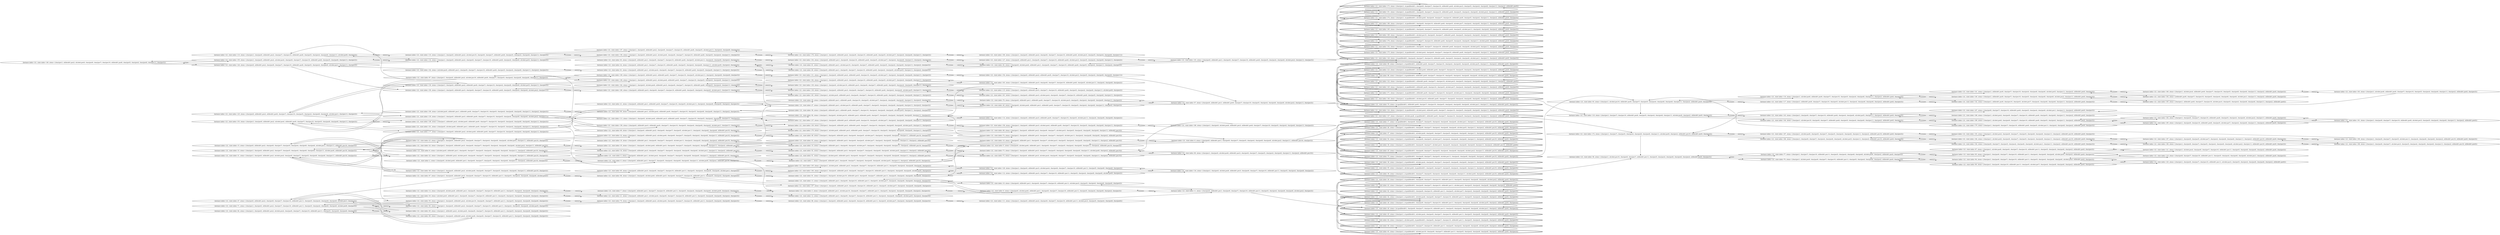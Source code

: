digraph {
rankdir="LR"
s149[label="(instance index=121, state index=149, atoms={clear(pos1), at(block01,pos2), at(robot,pos0), clear(pos9), clear(pos7), clear(pos10), at(block01,pos8), clear(pos5), clear(pos4), clear(pos6), clear(pos11), clear(pos3)})"]
s22[label="(instance index=121, state index=22, atoms={clear(pos1), at(block01,pos2), at(robot,pos0), clear(pos9), clear(pos7), clear(pos5), clear(pos4), clear(pos8), clear(pos6), clear(pos11), at(block01,pos10), clear(pos3)})"]
s65[label="(instance index=121, state index=65, atoms={clear(pos1), at(block01,pos2), at(robot,pos0), clear(pos9), clear(pos7), clear(pos10), at(block01,pos11), clear(pos5), clear(pos4), clear(pos8), clear(pos6), clear(pos3)})"]
s89[label="(instance index=121, state index=89, atoms={clear(pos1), clear(pos0), at(block01,pos2), at(robot,pos8), clear(pos9), clear(pos7), clear(pos10), at(block01,pos11), clear(pos5), clear(pos4), clear(pos6), clear(pos3)})"]
s177[label="(instance index=121, state index=177, atoms={clear(pos1), clear(pos0), at(block01,pos2), at(robot,pos8), at(block01,pos9), clear(pos7), clear(pos10), clear(pos5), clear(pos4), clear(pos6), clear(pos11), clear(pos3)})"]
s148[label="(instance index=121, state index=148, atoms={clear(pos1), at(block01,pos2), at(robot,pos0), at(block01,pos9), clear(pos7), clear(pos10), clear(pos5), clear(pos4), clear(pos8), clear(pos6), clear(pos11), clear(pos3)})"]
s48[label="(instance index=121, state index=48, atoms={clear(pos1), clear(pos0), at(block01,pos2), at(robot,pos8), clear(pos9), clear(pos7), clear(pos5), clear(pos4), clear(pos6), clear(pos11), at(block01,pos10), clear(pos3)})"]
s126[label="(instance index=121, state index=126, atoms={clear(pos0), at(block01,pos2), clear(pos9), clear(pos7), clear(pos10), at(block01,pos8), clear(pos5), clear(pos4), clear(pos6), at(robot,pos1), clear(pos11), clear(pos3)})"]
s110[label="(instance index=121, state index=110, atoms={clear(pos1), clear(pos0), at(block01,pos2), clear(pos7), clear(pos10), at(block01,pos8), clear(pos5), clear(pos4), clear(pos6), clear(pos11), at(robot,pos9), clear(pos3)})"]
s31[label="(instance index=121, state index=31, atoms={clear(pos1), clear(pos0), at(block01,pos2), at(robot,pos4), clear(pos9), clear(pos7), clear(pos5), clear(pos8), clear(pos6), clear(pos11), at(block01,pos10), clear(pos3)})"]
s15[label="(instance index=121, state index=15, atoms={clear(pos0), at(block01,pos2), clear(pos9), clear(pos7), clear(pos5), clear(pos4), clear(pos8), clear(pos6), at(robot,pos1), clear(pos11), at(block01,pos10), clear(pos3)})"]
s84[label="(instance index=121, state index=84, atoms={clear(pos1), clear(pos0), at(block01,pos2), at(robot,pos4), clear(pos9), clear(pos7), clear(pos10), at(block01,pos11), clear(pos5), clear(pos8), clear(pos6), clear(pos3)})"]
s71[label="(instance index=121, state index=71, atoms={clear(pos1), clear(pos0), at(block01,pos2), clear(pos7), clear(pos10), at(block01,pos11), clear(pos5), clear(pos4), clear(pos8), clear(pos6), at(robot,pos9), clear(pos3)})"]
s33[label="(instance index=121, state index=33, atoms={clear(pos1), clear(pos0), at(block01,pos2), clear(pos7), clear(pos5), clear(pos4), clear(pos8), clear(pos6), clear(pos11), at(robot,pos9), at(block01,pos10), clear(pos3)})"]
s125[label="(instance index=121, state index=125, atoms={clear(pos0), at(block01,pos2), at(block01,pos9), clear(pos7), clear(pos10), clear(pos5), clear(pos4), clear(pos8), clear(pos6), at(robot,pos1), clear(pos11), clear(pos3)})"]
s47[label="(instance index=121, state index=47, atoms={clear(pos0), at(block01,pos2), clear(pos9), clear(pos7), clear(pos10), at(block01,pos11), clear(pos5), clear(pos4), clear(pos8), clear(pos6), at(robot,pos1), clear(pos3)})"]
s153[label="(instance index=121, state index=153, atoms={clear(pos1), clear(pos0), at(block01,pos2), at(robot,pos4), at(block01,pos9), clear(pos7), clear(pos10), clear(pos5), clear(pos8), clear(pos6), clear(pos11), clear(pos3)})"]
s155[label="(instance index=121, state index=155, atoms={clear(pos1), clear(pos0), at(block01,pos2), at(robot,pos4), clear(pos9), clear(pos7), clear(pos10), at(block01,pos8), clear(pos5), clear(pos6), clear(pos11), clear(pos3)})"]
s102[label="(instance index=121, state index=102, atoms={at(robot,pos0), at(block01,pos1), clear(pos9), clear(pos7), clear(pos10), at(block01,pos8), clear(pos5), clear(pos4), clear(pos6), clear(pos11), clear(pos2), clear(pos3)})"]
s23[label="(instance index=121, state index=23, atoms={clear(pos1), clear(pos0), at(block01,pos2), clear(pos9), clear(pos7), clear(pos4), clear(pos8), clear(pos6), at(robot,pos5), clear(pos11), at(block01,pos10), clear(pos3)})"]
s8[label="(instance index=121, state index=8, atoms={at(robot,pos0), at(block01,pos1), clear(pos9), clear(pos7), clear(pos5), clear(pos4), clear(pos8), clear(pos6), clear(pos11), clear(pos2), at(block01,pos10), clear(pos3)})"]
s66[label="(instance index=121, state index=66, atoms={clear(pos1), clear(pos0), at(block01,pos2), clear(pos9), clear(pos7), clear(pos10), at(block01,pos11), clear(pos4), clear(pos8), clear(pos6), at(robot,pos5), clear(pos3)})"]
s50[label="(instance index=121, state index=50, atoms={clear(pos1), clear(pos0), at(block01,pos2), at(robot,pos10), clear(pos9), clear(pos7), at(block01,pos11), clear(pos5), clear(pos4), clear(pos8), clear(pos6), clear(pos3)})"]
s14[label="(instance index=121, state index=14, atoms={clear(pos0), at(robot,pos8), at(block01,pos1), clear(pos9), clear(pos7), clear(pos10), at(block01,pos11), clear(pos5), clear(pos4), clear(pos6), clear(pos2), clear(pos3)})"]
s2[label="(instance index=121, state index=2, atoms={clear(pos0), at(robot,pos8), at(block01,pos1), clear(pos9), clear(pos7), clear(pos5), clear(pos4), clear(pos6), clear(pos11), clear(pos2), at(block01,pos10), clear(pos3)})"]
s87[label="(instance index=121, state index=87, atoms={clear(pos1), clear(pos0), at(block01,pos2), at(robot,pos10), at(block01,pos9), clear(pos7), clear(pos5), clear(pos4), clear(pos8), clear(pos6), clear(pos11), clear(pos3)})"]
s101[label="(instance index=121, state index=101, atoms={clear(pos0), at(robot,pos8), at(block01,pos1), at(block01,pos9), clear(pos7), clear(pos10), clear(pos5), clear(pos4), clear(pos6), clear(pos11), clear(pos2), clear(pos3)})"]
s100[label="(instance index=121, state index=100, atoms={at(robot,pos0), at(block01,pos1), at(block01,pos9), clear(pos7), clear(pos10), clear(pos5), clear(pos4), clear(pos8), clear(pos6), clear(pos11), clear(pos2), clear(pos3)})"]
s30[label="(instance index=121, state index=30, atoms={at(robot,pos0), at(block01,pos1), clear(pos9), clear(pos7), clear(pos10), at(block01,pos11), clear(pos5), clear(pos4), clear(pos8), clear(pos6), clear(pos2), clear(pos3)})"]
s130[label="(instance index=121, state index=130, atoms={clear(pos1), clear(pos0), at(block01,pos2), at(block01,pos9), clear(pos7), clear(pos10), clear(pos4), clear(pos8), clear(pos6), at(robot,pos5), clear(pos11), clear(pos3)})"]
s133[label="(instance index=121, state index=133, atoms={clear(pos1), clear(pos0), at(block01,pos2), at(robot,pos10), clear(pos9), clear(pos7), at(block01,pos8), clear(pos5), clear(pos4), clear(pos6), clear(pos11), clear(pos3)})"]
s132[label="(instance index=121, state index=132, atoms={clear(pos1), clear(pos0), at(block01,pos2), clear(pos9), clear(pos7), clear(pos10), at(block01,pos8), clear(pos4), clear(pos6), at(robot,pos5), clear(pos11), clear(pos3)})"]
s150[label="(instance index=121, state index=150, atoms={clear(pos1), clear(pos0), at(block01,pos3), clear(pos9), clear(pos7), clear(pos10), at(block01,pos8), clear(pos5), clear(pos4), clear(pos6), at(robot,pos2), clear(pos11)})"]
s24[label="(instance index=121, state index=24, atoms={clear(pos1), clear(pos0), at(block01,pos3), clear(pos9), clear(pos7), clear(pos5), clear(pos4), clear(pos8), clear(pos6), at(robot,pos2), clear(pos11), at(block01,pos10)})"]
s135[label="(instance index=121, state index=135, atoms={clear(pos1), clear(pos0), at(block01,pos3), at(block01,pos9), clear(pos7), clear(pos10), clear(pos5), clear(pos4), clear(pos8), clear(pos6), at(robot,pos2), clear(pos11)})"]
s67[label="(instance index=121, state index=67, atoms={clear(pos1), clear(pos0), at(block01,pos3), clear(pos9), clear(pos7), clear(pos10), at(block01,pos11), clear(pos5), clear(pos4), clear(pos8), clear(pos6), at(robot,pos2)})"]
s157[label="(instance index=121, state index=157, atoms={clear(pos1), clear(pos0), at(block01,pos2), clear(pos9), clear(pos7), clear(pos10), at(block01,pos8), clear(pos5), at(robot,pos11), clear(pos4), clear(pos6), clear(pos3)})"]
s83[label="(instance index=121, state index=83, atoms={clear(pos0), at(block01,pos1), clear(pos9), clear(pos7), clear(pos10), at(block01,pos8), clear(pos5), at(robot,pos11), clear(pos4), clear(pos6), clear(pos2), clear(pos3)})"]
s81[label="(instance index=121, state index=81, atoms={clear(pos0), at(block01,pos1), at(robot,pos4), clear(pos9), clear(pos7), clear(pos10), at(block01,pos8), clear(pos5), clear(pos6), clear(pos11), clear(pos2), clear(pos3)})"]
s42[label="(instance index=121, state index=42, atoms={clear(pos0), at(block01,pos1), clear(pos7), clear(pos10), at(block01,pos8), clear(pos5), clear(pos4), clear(pos6), clear(pos11), at(robot,pos9), clear(pos2), clear(pos3)})"]
s69[label="(instance index=121, state index=69, atoms={clear(pos1), clear(pos0), at(block01,pos2), clear(pos9), clear(pos7), clear(pos5), at(robot,pos11), clear(pos4), clear(pos8), clear(pos6), at(block01,pos10), clear(pos3)})"]
s32[label="(instance index=121, state index=32, atoms={clear(pos1), clear(pos0), at(block01,pos2), at(robot,pos6), clear(pos9), clear(pos7), clear(pos5), clear(pos4), clear(pos8), clear(pos11), at(block01,pos10), clear(pos3)})"]
s70[label="(instance index=121, state index=70, atoms={clear(pos1), clear(pos0), at(block01,pos2), at(robot,pos6), clear(pos9), clear(pos7), clear(pos10), at(block01,pos11), clear(pos5), clear(pos4), clear(pos8), clear(pos3)})"]
s21[label="(instance index=121, state index=21, atoms={clear(pos0), at(block01,pos1), at(robot,pos4), clear(pos9), clear(pos7), clear(pos10), at(block01,pos11), clear(pos5), clear(pos8), clear(pos6), clear(pos2), clear(pos3)})"]
s7[label="(instance index=121, state index=7, atoms={clear(pos0), at(block01,pos1), clear(pos7), clear(pos10), at(block01,pos11), clear(pos5), clear(pos4), clear(pos8), clear(pos6), at(robot,pos9), clear(pos2), clear(pos3)})"]
s109[label="(instance index=121, state index=109, atoms={clear(pos1), clear(pos0), at(block01,pos2), at(block01,pos9), clear(pos7), clear(pos10), clear(pos5), at(robot,pos11), clear(pos4), clear(pos8), clear(pos6), clear(pos3)})"]
s108[label="(instance index=121, state index=108, atoms={clear(pos1), clear(pos0), at(block01,pos2), at(robot,pos6), at(block01,pos9), clear(pos7), clear(pos10), clear(pos5), clear(pos4), clear(pos8), clear(pos11), clear(pos3)})"]
s80[label="(instance index=121, state index=80, atoms={clear(pos0), at(block01,pos1), at(robot,pos4), at(block01,pos9), clear(pos7), clear(pos10), clear(pos5), clear(pos8), clear(pos6), clear(pos11), clear(pos2), clear(pos3)})"]
s41[label="(instance index=121, state index=41, atoms={clear(pos0), at(block01,pos1), at(block01,pos9), clear(pos7), clear(pos10), clear(pos5), at(robot,pos11), clear(pos4), clear(pos8), clear(pos6), clear(pos2), clear(pos3)})"]
s4[label="(instance index=121, state index=4, atoms={clear(pos0), at(block01,pos1), at(robot,pos4), clear(pos9), clear(pos7), clear(pos5), clear(pos8), clear(pos6), clear(pos11), clear(pos2), at(block01,pos10), clear(pos3)})"]
s156[label="(instance index=121, state index=156, atoms={clear(pos1), clear(pos0), at(block01,pos2), at(robot,pos6), clear(pos9), clear(pos7), clear(pos10), at(block01,pos8), clear(pos5), clear(pos4), clear(pos11), clear(pos3)})"]
s18[label="(instance index=121, state index=18, atoms={clear(pos0), at(block01,pos1), clear(pos9), clear(pos7), clear(pos5), at(robot,pos11), clear(pos4), clear(pos8), clear(pos6), clear(pos2), at(block01,pos10), clear(pos3)})"]
s0[label="(instance index=121, state index=0, atoms={clear(pos0), at(block01,pos1), clear(pos7), clear(pos5), clear(pos4), clear(pos8), clear(pos6), clear(pos11), at(robot,pos9), clear(pos2), at(block01,pos10), clear(pos3)})"]
s162[label="(instance index=121, state index=162, atoms={clear(pos1), clear(pos0), at(robot,pos6), at(block01,pos3), clear(pos9), clear(pos7), clear(pos10), at(block01,pos8), clear(pos5), clear(pos4), clear(pos11), clear(pos2)})"]
s160[label="(instance index=121, state index=160, atoms={clear(pos0), at(block01,pos3), clear(pos9), clear(pos7), clear(pos10), at(block01,pos8), clear(pos5), clear(pos4), clear(pos6), at(robot,pos1), clear(pos11), clear(pos2)})"]
s35[label="(instance index=121, state index=35, atoms={clear(pos1), clear(pos0), at(robot,pos6), at(block01,pos3), clear(pos9), clear(pos7), clear(pos5), clear(pos4), clear(pos8), clear(pos11), clear(pos2), at(block01,pos10)})"]
s34[label="(instance index=121, state index=34, atoms={clear(pos0), at(block01,pos3), clear(pos9), clear(pos7), clear(pos5), clear(pos4), clear(pos8), clear(pos6), at(robot,pos1), clear(pos11), clear(pos2), at(block01,pos10)})"]
s158[label="(instance index=121, state index=158, atoms={clear(pos0), at(block01,pos3), at(block01,pos9), clear(pos7), clear(pos10), clear(pos5), clear(pos4), clear(pos8), clear(pos6), at(robot,pos1), clear(pos11), clear(pos2)})"]
s113[label="(instance index=121, state index=113, atoms={clear(pos1), clear(pos0), at(robot,pos6), at(block01,pos3), at(block01,pos9), clear(pos7), clear(pos10), clear(pos5), clear(pos4), clear(pos8), clear(pos11), clear(pos2)})"]
s86[label="(instance index=121, state index=86, atoms={clear(pos1), clear(pos0), at(robot,pos6), at(block01,pos3), clear(pos9), clear(pos7), clear(pos10), at(block01,pos11), clear(pos5), clear(pos4), clear(pos8), clear(pos2)})"]
s85[label="(instance index=121, state index=85, atoms={clear(pos0), at(block01,pos3), clear(pos9), clear(pos7), clear(pos10), at(block01,pos11), clear(pos5), clear(pos4), clear(pos8), clear(pos6), at(robot,pos1), clear(pos2)})"]
s178[label="(instance index=121, state index=178, atoms={clear(pos1), clear(pos0), at(block01,pos2), clear(pos9), clear(pos10), at(block01,pos8), clear(pos5), at(robot,pos7), clear(pos4), clear(pos6), clear(pos11), clear(pos3)})"]
s104[label="(instance index=121, state index=104, atoms={clear(pos0), at(block01,pos1), clear(pos9), clear(pos10), at(block01,pos8), clear(pos5), at(robot,pos7), clear(pos4), clear(pos6), clear(pos11), clear(pos2), clear(pos3)})"]
s60[label="(instance index=121, state index=60, atoms={clear(pos0), at(block01,pos1), clear(pos9), clear(pos7), clear(pos10), at(block01,pos8), clear(pos4), clear(pos6), at(robot,pos5), clear(pos11), clear(pos2), clear(pos3)})"]
s10[label="(instance index=121, state index=10, atoms={clear(pos0), at(block01,pos1), clear(pos9), clear(pos5), at(robot,pos7), clear(pos4), clear(pos8), clear(pos6), clear(pos11), clear(pos2), at(block01,pos10), clear(pos3)})"]
s88[label="(instance index=121, state index=88, atoms={clear(pos1), clear(pos0), at(block01,pos2), clear(pos9), clear(pos10), at(block01,pos11), clear(pos5), at(robot,pos7), clear(pos4), clear(pos8), clear(pos6), clear(pos3)})"]
s13[label="(instance index=121, state index=13, atoms={clear(pos0), at(block01,pos1), clear(pos9), clear(pos10), at(block01,pos11), clear(pos5), at(robot,pos7), clear(pos4), clear(pos8), clear(pos6), clear(pos2), clear(pos3)})"]
s12[label="(instance index=121, state index=12, atoms={clear(pos0), at(block01,pos1), clear(pos9), clear(pos7), clear(pos10), at(block01,pos11), clear(pos4), clear(pos8), clear(pos6), at(robot,pos5), clear(pos2), clear(pos3)})"]
s3[label="(instance index=121, state index=3, atoms={clear(pos0), at(block01,pos1), at(robot,pos10), clear(pos9), clear(pos7), at(block01,pos11), clear(pos5), clear(pos4), clear(pos8), clear(pos6), clear(pos2), clear(pos3)})"]
s131[label="(instance index=121, state index=131, atoms={clear(pos1), clear(pos0), at(block01,pos2), at(block01,pos9), clear(pos10), clear(pos5), at(robot,pos7), clear(pos4), clear(pos8), clear(pos6), clear(pos11), clear(pos3)})"]
s49[label="(instance index=121, state index=49, atoms={clear(pos1), clear(pos0), at(block01,pos2), clear(pos9), clear(pos5), at(robot,pos7), clear(pos4), clear(pos8), clear(pos6), clear(pos11), at(block01,pos10), clear(pos3)})"]
s58[label="(instance index=121, state index=58, atoms={clear(pos0), at(block01,pos1), at(block01,pos9), clear(pos7), clear(pos10), clear(pos4), clear(pos8), clear(pos6), at(robot,pos5), clear(pos11), clear(pos2), clear(pos3)})"]
s61[label="(instance index=121, state index=61, atoms={clear(pos0), at(block01,pos1), at(robot,pos10), clear(pos9), clear(pos7), at(block01,pos8), clear(pos5), clear(pos4), clear(pos6), clear(pos11), clear(pos2), clear(pos3)})"]
s27[label="(instance index=121, state index=27, atoms={clear(pos0), at(block01,pos1), at(robot,pos10), at(block01,pos9), clear(pos7), clear(pos5), clear(pos4), clear(pos8), clear(pos6), clear(pos11), clear(pos2), clear(pos3)})"]
s1[label="(instance index=121, state index=1, atoms={clear(pos0), at(block01,pos1), clear(pos9), clear(pos7), clear(pos4), clear(pos8), clear(pos6), at(robot,pos5), clear(pos11), clear(pos2), at(block01,pos10), clear(pos3)})"]
s59[label="(instance index=121, state index=59, atoms={clear(pos0), at(block01,pos1), at(block01,pos9), clear(pos10), clear(pos5), at(robot,pos7), clear(pos4), clear(pos8), clear(pos6), clear(pos11), clear(pos2), clear(pos3)})"]
s182[label="(instance index=121, state index=182, atoms={clear(pos1), clear(pos0), at(block01,pos3), clear(pos9), clear(pos10), at(block01,pos8), clear(pos5), at(robot,pos7), clear(pos4), clear(pos6), clear(pos11), clear(pos2)})"]
s139[label="(instance index=121, state index=139, atoms={clear(pos1), clear(pos0), at(robot,pos10), at(block01,pos3), clear(pos9), clear(pos7), at(block01,pos8), clear(pos5), clear(pos4), clear(pos6), clear(pos11), clear(pos2)})"]
s138[label="(instance index=121, state index=138, atoms={clear(pos1), clear(pos0), at(block01,pos3), clear(pos9), clear(pos7), clear(pos10), at(block01,pos8), clear(pos4), clear(pos6), at(robot,pos5), clear(pos11), clear(pos2)})"]
s181[label="(instance index=121, state index=181, atoms={clear(pos1), at(robot,pos0), at(block01,pos3), clear(pos9), clear(pos7), clear(pos10), at(block01,pos8), clear(pos5), clear(pos4), clear(pos6), clear(pos11), clear(pos2)})"]
s53[label="(instance index=121, state index=53, atoms={clear(pos1), clear(pos0), at(block01,pos3), clear(pos9), clear(pos5), at(robot,pos7), clear(pos4), clear(pos8), clear(pos6), clear(pos11), clear(pos2), at(block01,pos10)})"]
s52[label="(instance index=121, state index=52, atoms={clear(pos1), clear(pos0), at(block01,pos3), clear(pos9), clear(pos7), clear(pos4), clear(pos8), clear(pos6), at(robot,pos5), clear(pos11), clear(pos2), at(block01,pos10)})"]
s51[label="(instance index=121, state index=51, atoms={clear(pos1), at(robot,pos0), at(block01,pos3), clear(pos9), clear(pos7), clear(pos5), clear(pos4), clear(pos8), clear(pos6), clear(pos11), clear(pos2), at(block01,pos10)})"]
s179[label="(instance index=121, state index=179, atoms={clear(pos1), at(robot,pos0), at(block01,pos3), at(block01,pos9), clear(pos7), clear(pos10), clear(pos5), clear(pos4), clear(pos8), clear(pos6), clear(pos11), clear(pos2)})"]
s136[label="(instance index=121, state index=136, atoms={clear(pos1), clear(pos0), at(block01,pos3), at(block01,pos9), clear(pos7), clear(pos10), clear(pos4), clear(pos8), clear(pos6), at(robot,pos5), clear(pos11), clear(pos2)})"]
s92[label="(instance index=121, state index=92, atoms={clear(pos1), clear(pos0), at(robot,pos10), at(block01,pos3), at(block01,pos9), clear(pos7), clear(pos5), clear(pos4), clear(pos8), clear(pos6), clear(pos11), clear(pos2)})"]
s137[label="(instance index=121, state index=137, atoms={clear(pos1), clear(pos0), at(block01,pos3), at(block01,pos9), clear(pos10), clear(pos5), at(robot,pos7), clear(pos4), clear(pos8), clear(pos6), clear(pos11), clear(pos2)})"]
s106[label="(instance index=121, state index=106, atoms={clear(pos1), clear(pos0), at(block01,pos3), clear(pos9), clear(pos7), clear(pos10), at(block01,pos11), clear(pos4), clear(pos8), clear(pos6), at(robot,pos5), clear(pos2)})"]
s91[label="(instance index=121, state index=91, atoms={clear(pos1), clear(pos0), at(robot,pos10), at(block01,pos3), clear(pos9), clear(pos7), at(block01,pos11), clear(pos5), clear(pos4), clear(pos8), clear(pos6), clear(pos2)})"]
s107[label="(instance index=121, state index=107, atoms={clear(pos1), clear(pos0), at(block01,pos3), clear(pos9), clear(pos10), at(block01,pos11), clear(pos5), at(robot,pos7), clear(pos4), clear(pos8), clear(pos6), clear(pos2)})"]
s105[label="(instance index=121, state index=105, atoms={clear(pos1), at(robot,pos0), at(block01,pos3), clear(pos9), clear(pos7), clear(pos10), at(block01,pos11), clear(pos5), clear(pos4), clear(pos8), clear(pos6), clear(pos2)})"]
s6[label="(instance index=121, state index=6, atoms={clear(pos0), at(robot,pos6), at(block01,pos1), clear(pos9), clear(pos7), clear(pos10), at(block01,pos11), clear(pos5), clear(pos4), clear(pos8), clear(pos2), clear(pos3)})"]
s5[label="(instance index=121, state index=5, atoms={clear(pos0), at(robot,pos6), at(block01,pos1), clear(pos9), clear(pos7), clear(pos5), clear(pos4), clear(pos8), clear(pos11), clear(pos2), at(block01,pos10), clear(pos3)})"]
s16[label="(instance index=121, state index=16, atoms={clear(pos0), at(block01,pos1), clear(pos9), clear(pos7), at(robot,pos3), clear(pos5), clear(pos4), clear(pos8), clear(pos6), clear(pos11), clear(pos2), at(block01,pos10)})"]
s154[label="(instance index=121, state index=154, atoms={clear(pos1), clear(pos0), at(block01,pos2), at(block01,pos9), clear(pos7), clear(pos10), at(robot,pos3), clear(pos5), clear(pos4), clear(pos8), clear(pos6), clear(pos11)})"]
s40[label="(instance index=121, state index=40, atoms={clear(pos0), at(robot,pos6), at(block01,pos1), at(block01,pos9), clear(pos7), clear(pos10), clear(pos5), clear(pos4), clear(pos8), clear(pos11), clear(pos2), clear(pos3)})"]
s68[label="(instance index=121, state index=68, atoms={clear(pos1), clear(pos0), at(block01,pos2), clear(pos9), clear(pos7), at(robot,pos3), clear(pos5), clear(pos4), clear(pos8), clear(pos6), clear(pos11), at(block01,pos10)})"]
s127[label="(instance index=121, state index=127, atoms={clear(pos0), at(block01,pos1), clear(pos9), clear(pos7), clear(pos10), at(block01,pos8), at(robot,pos3), clear(pos5), clear(pos4), clear(pos6), clear(pos11), clear(pos2)})"]
s78[label="(instance index=121, state index=78, atoms={clear(pos0), at(block01,pos1), at(block01,pos9), clear(pos7), clear(pos10), at(robot,pos3), clear(pos5), clear(pos4), clear(pos8), clear(pos6), clear(pos11), clear(pos2)})"]
s19[label="(instance index=121, state index=19, atoms={clear(pos0), at(block01,pos1), clear(pos9), clear(pos7), clear(pos10), at(block01,pos11), at(robot,pos3), clear(pos5), clear(pos4), clear(pos8), clear(pos6), clear(pos2)})"]
s111[label="(instance index=121, state index=111, atoms={clear(pos1), clear(pos0), at(block01,pos2), clear(pos9), clear(pos7), clear(pos10), at(block01,pos11), at(robot,pos3), clear(pos5), clear(pos4), clear(pos8), clear(pos6)})"]
s82[label="(instance index=121, state index=82, atoms={clear(pos0), at(robot,pos6), at(block01,pos1), clear(pos9), clear(pos7), clear(pos10), at(block01,pos8), clear(pos5), clear(pos4), clear(pos11), clear(pos2), clear(pos3)})"]
s190[label="(instance index=121, state index=190, atoms={clear(pos1), clear(pos0), at(block01,pos2), clear(pos9), clear(pos7), clear(pos10), at(block01,pos8), at(robot,pos3), clear(pos5), clear(pos4), clear(pos6), clear(pos11)})"]
s163[label="(instance index=121, state index=163, atoms={clear(pos1), clear(pos0), at(block01,pos3), clear(pos9), clear(pos7), clear(pos10), at(block01,pos8), clear(pos5), at(robot,pos11), clear(pos4), clear(pos6), clear(pos2)})"]
s115[label="(instance index=121, state index=115, atoms={clear(pos1), clear(pos0), at(block01,pos3), clear(pos7), clear(pos10), at(block01,pos8), clear(pos5), clear(pos4), clear(pos6), clear(pos11), at(robot,pos9), clear(pos2)})"]
s161[label="(instance index=121, state index=161, atoms={clear(pos1), clear(pos0), at(block01,pos3), at(robot,pos4), clear(pos9), clear(pos7), clear(pos10), at(block01,pos8), clear(pos5), clear(pos6), clear(pos11), clear(pos2)})"]
s74[label="(instance index=121, state index=74, atoms={clear(pos1), clear(pos0), at(block01,pos3), clear(pos9), clear(pos7), clear(pos5), at(robot,pos11), clear(pos4), clear(pos8), clear(pos6), clear(pos2), at(block01,pos10)})"]
s73[label="(instance index=121, state index=73, atoms={clear(pos1), clear(pos0), at(block01,pos3), clear(pos7), clear(pos5), clear(pos4), clear(pos8), clear(pos6), clear(pos11), at(robot,pos9), clear(pos2), at(block01,pos10)})"]
s72[label="(instance index=121, state index=72, atoms={clear(pos1), clear(pos0), at(block01,pos3), at(robot,pos4), clear(pos9), clear(pos7), clear(pos5), clear(pos8), clear(pos6), clear(pos11), clear(pos2), at(block01,pos10)})"]
s159[label="(instance index=121, state index=159, atoms={clear(pos1), clear(pos0), at(block01,pos3), at(robot,pos4), at(block01,pos9), clear(pos7), clear(pos10), clear(pos5), clear(pos8), clear(pos6), clear(pos11), clear(pos2)})"]
s114[label="(instance index=121, state index=114, atoms={clear(pos1), clear(pos0), at(block01,pos3), at(block01,pos9), clear(pos7), clear(pos10), clear(pos5), at(robot,pos11), clear(pos4), clear(pos8), clear(pos6), clear(pos2)})"]
s129[label="(instance index=121, state index=129, atoms={clear(pos1), clear(pos0), at(block01,pos3), at(robot,pos4), clear(pos9), clear(pos7), clear(pos10), at(block01,pos11), clear(pos5), clear(pos8), clear(pos6), clear(pos2)})"]
s112[label="(instance index=121, state index=112, atoms={clear(pos1), clear(pos0), at(block01,pos3), clear(pos7), clear(pos10), at(block01,pos11), clear(pos5), clear(pos4), clear(pos8), clear(pos6), at(robot,pos9), clear(pos2)})"]
s103[label="(instance index=121, state index=103, atoms={clear(pos0), at(block01,pos1), clear(pos9), clear(pos7), clear(pos10), at(block01,pos8), clear(pos5), clear(pos4), clear(pos6), at(robot,pos2), clear(pos11), clear(pos3)})"]
s57[label="(instance index=121, state index=57, atoms={clear(pos0), at(block01,pos1), at(block01,pos9), clear(pos7), clear(pos10), clear(pos5), clear(pos4), clear(pos8), clear(pos6), at(robot,pos2), clear(pos11), clear(pos3)})"]
s11[label="(instance index=121, state index=11, atoms={clear(pos0), at(block01,pos1), clear(pos9), clear(pos7), clear(pos10), at(block01,pos11), clear(pos5), clear(pos4), clear(pos8), clear(pos6), at(robot,pos2), clear(pos3)})"]
s9[label="(instance index=121, state index=9, atoms={clear(pos0), at(block01,pos1), clear(pos9), clear(pos7), clear(pos5), clear(pos4), clear(pos8), clear(pos6), at(robot,pos2), clear(pos11), at(block01,pos10), clear(pos3)})"]
s90[label="(instance index=121, state index=90, atoms={clear(pos1), clear(pos0), at(robot,pos8), at(block01,pos3), clear(pos9), clear(pos7), clear(pos5), clear(pos4), clear(pos6), clear(pos11), clear(pos2), at(block01,pos10)})"]
s180[label="(instance index=121, state index=180, atoms={clear(pos1), clear(pos0), at(robot,pos8), at(block01,pos3), at(block01,pos9), clear(pos7), clear(pos10), clear(pos5), clear(pos4), clear(pos6), clear(pos11), clear(pos2)})"]
s134[label="(instance index=121, state index=134, atoms={clear(pos1), clear(pos0), at(robot,pos8), at(block01,pos3), clear(pos9), clear(pos7), clear(pos10), at(block01,pos11), clear(pos5), clear(pos4), clear(pos6), clear(pos2)})"]
s38[peripheries=2,label="(instance index=121, state index=38, atoms={clear(pos1), at-goal(block01), at(robot,pos4), clear(pos9), clear(pos7), clear(pos5), clear(pos8), clear(pos6), clear(pos11), clear(pos2), at(block01,pos10), at(block01,pos0), clear(pos3)})"]
s39[peripheries=2,label="(instance index=121, state index=39, atoms={clear(pos1), at-goal(block01), clear(pos7), clear(pos5), clear(pos4), clear(pos8), clear(pos6), clear(pos11), at(robot,pos9), clear(pos2), at(block01,pos10), at(block01,pos0), clear(pos3)})"]
s98[peripheries=2,label="(instance index=121, state index=98, atoms={clear(pos1), at-goal(block01), at(block01,pos9), clear(pos7), clear(pos10), clear(pos5), clear(pos4), clear(pos8), clear(pos6), at(robot,pos2), clear(pos11), at(block01,pos0), clear(pos3)})"]
s43[peripheries=2,label="(instance index=121, state index=43, atoms={clear(pos1), at-goal(block01), clear(pos9), clear(pos7), clear(pos10), at(block01,pos11), at(robot,pos3), clear(pos5), clear(pos4), clear(pos8), clear(pos6), clear(pos2), at(block01,pos0)})"]
s45[peripheries=2,label="(instance index=121, state index=45, atoms={clear(pos1), at-goal(block01), at(robot,pos4), clear(pos9), clear(pos7), clear(pos10), at(block01,pos11), clear(pos5), clear(pos8), clear(pos6), clear(pos2), at(block01,pos0), clear(pos3)})"]
s37[peripheries=2,label="(instance index=121, state index=37, atoms={clear(pos1), at-goal(block01), at(robot,pos6), clear(pos9), clear(pos7), clear(pos5), clear(pos4), clear(pos8), clear(pos11), clear(pos2), at(block01,pos10), at(block01,pos0), clear(pos3)})"]
s124[peripheries=2,label="(instance index=121, state index=124, atoms={clear(pos1), at-goal(block01), at(robot,pos4), at(block01,pos9), clear(pos7), clear(pos10), clear(pos5), clear(pos8), clear(pos6), clear(pos11), clear(pos2), at(block01,pos0), clear(pos3)})"]
s176[peripheries=2,label="(instance index=121, state index=176, atoms={clear(pos1), at-goal(block01), clear(pos7), clear(pos10), at(block01,pos8), clear(pos5), clear(pos4), clear(pos6), clear(pos11), at(robot,pos9), clear(pos2), at(block01,pos0), clear(pos3)})"]
s36[peripheries=2,label="(instance index=121, state index=36, atoms={clear(pos1), at-goal(block01), clear(pos9), clear(pos7), at(robot,pos3), clear(pos5), clear(pos4), clear(pos8), clear(pos6), clear(pos11), clear(pos2), at(block01,pos10), at(block01,pos0)})"]
s123[peripheries=2,label="(instance index=121, state index=123, atoms={clear(pos1), at-goal(block01), at(robot,pos6), at(block01,pos9), clear(pos7), clear(pos10), clear(pos5), clear(pos4), clear(pos8), clear(pos11), clear(pos2), at(block01,pos0), clear(pos3)})"]
s64[peripheries=2,label="(instance index=121, state index=64, atoms={clear(pos1), at(robot,pos8), at-goal(block01), clear(pos9), clear(pos7), clear(pos10), at(block01,pos11), clear(pos5), clear(pos4), clear(pos6), clear(pos2), at(block01,pos0), clear(pos3)})"]
s175[peripheries=2,label="(instance index=121, state index=175, atoms={clear(pos1), at-goal(block01), at(robot,pos4), clear(pos9), clear(pos7), clear(pos10), at(block01,pos8), clear(pos5), clear(pos6), clear(pos11), clear(pos2), at(block01,pos0), clear(pos3)})"]
s151[peripheries=2,label="(instance index=121, state index=151, atoms={clear(pos1), at-goal(block01), clear(pos9), clear(pos7), clear(pos10), at(block01,pos8), clear(pos5), clear(pos4), clear(pos6), at(robot,pos2), clear(pos11), at(block01,pos0), clear(pos3)})"]
s122[peripheries=2,label="(instance index=121, state index=122, atoms={clear(pos1), at-goal(block01), at(block01,pos9), clear(pos7), clear(pos10), at(robot,pos3), clear(pos5), clear(pos4), clear(pos8), clear(pos6), clear(pos11), clear(pos2), at(block01,pos0)})"]
s29[peripheries=2,label="(instance index=121, state index=29, atoms={clear(pos1), at-goal(block01), clear(pos9), clear(pos7), clear(pos10), at(block01,pos11), clear(pos4), clear(pos8), clear(pos6), at(robot,pos5), clear(pos2), at(block01,pos0), clear(pos3)})"]
s174[peripheries=2,label="(instance index=121, state index=174, atoms={clear(pos1), at-goal(block01), at(robot,pos6), clear(pos9), clear(pos7), clear(pos10), at(block01,pos8), clear(pos5), clear(pos4), clear(pos11), clear(pos2), at(block01,pos0), clear(pos3)})"]
s75[peripheries=2,label="(instance index=121, state index=75, atoms={clear(pos1), at-goal(block01), clear(pos9), clear(pos7), clear(pos5), at(robot,pos11), clear(pos4), clear(pos8), clear(pos6), clear(pos2), at(block01,pos10), at(block01,pos0), clear(pos3)})"]
s189[peripheries=2,label="(instance index=121, state index=189, atoms={clear(pos1), at-goal(block01), at(robot,pos10), clear(pos9), clear(pos7), at(block01,pos8), clear(pos5), clear(pos4), clear(pos6), clear(pos11), clear(pos2), at(block01,pos0), clear(pos3)})"]
s62[peripheries=2,label="(instance index=121, state index=62, atoms={clear(pos1), at-goal(block01), clear(pos9), clear(pos10), at(block01,pos11), clear(pos5), at(robot,pos7), clear(pos4), clear(pos8), clear(pos6), clear(pos2), at(block01,pos0), clear(pos3)})"]
s79[peripheries=2,label="(instance index=121, state index=79, atoms={at-goal(block01), at(block01,pos9), clear(pos7), clear(pos10), clear(pos5), clear(pos4), clear(pos8), clear(pos6), at(robot,pos1), clear(pos11), clear(pos2), at(block01,pos0), clear(pos3)})"]
s147[peripheries=2,label="(instance index=121, state index=147, atoms={clear(pos1), at(robot,pos8), at-goal(block01), at(block01,pos9), clear(pos7), clear(pos10), clear(pos5), clear(pos4), clear(pos6), clear(pos11), clear(pos2), at(block01,pos0), clear(pos3)})"]
s20[peripheries=2,label="(instance index=121, state index=20, atoms={at-goal(block01), clear(pos9), clear(pos7), clear(pos10), at(block01,pos11), clear(pos5), clear(pos4), clear(pos8), clear(pos6), at(robot,pos1), clear(pos2), at(block01,pos0), clear(pos3)})"]
s26[peripheries=2,label="(instance index=121, state index=26, atoms={clear(pos1), at-goal(block01), clear(pos9), clear(pos7), clear(pos4), clear(pos8), clear(pos6), at(robot,pos5), clear(pos11), clear(pos2), at(block01,pos10), at(block01,pos0), clear(pos3)})"]
s44[peripheries=2,label="(instance index=121, state index=44, atoms={clear(pos1), at-goal(block01), at(robot,pos6), clear(pos9), clear(pos7), clear(pos10), at(block01,pos11), clear(pos5), clear(pos4), clear(pos8), clear(pos2), at(block01,pos0), clear(pos3)})"]
s171[peripheries=2,label="(instance index=121, state index=171, atoms={clear(pos1), at-goal(block01), at(block01,pos9), clear(pos7), clear(pos10), clear(pos5), at(robot,pos11), clear(pos4), clear(pos8), clear(pos6), clear(pos2), at(block01,pos0), clear(pos3)})"]
s55[peripheries=2,label="(instance index=121, state index=55, atoms={clear(pos1), at(robot,pos8), at-goal(block01), clear(pos9), clear(pos7), clear(pos5), clear(pos4), clear(pos6), clear(pos11), clear(pos2), at(block01,pos10), at(block01,pos0), clear(pos3)})"]
s152[peripheries=2,label="(instance index=121, state index=152, atoms={clear(pos1), at-goal(block01), clear(pos9), clear(pos7), clear(pos10), at(block01,pos8), clear(pos4), clear(pos6), at(robot,pos5), clear(pos11), clear(pos2), at(block01,pos0), clear(pos3)})"]
s25[peripheries=2,label="(instance index=121, state index=25, atoms={clear(pos1), at-goal(block01), clear(pos9), clear(pos7), clear(pos5), clear(pos4), clear(pos8), clear(pos6), at(robot,pos2), clear(pos11), at(block01,pos10), at(block01,pos0), clear(pos3)})"]
s54[peripheries=2,label="(instance index=121, state index=54, atoms={clear(pos1), at-goal(block01), clear(pos9), clear(pos5), at(robot,pos7), clear(pos4), clear(pos8), clear(pos6), clear(pos11), clear(pos2), at(block01,pos10), at(block01,pos0), clear(pos3)})"]
s28[peripheries=2,label="(instance index=121, state index=28, atoms={clear(pos1), at-goal(block01), clear(pos9), clear(pos7), clear(pos10), at(block01,pos11), clear(pos5), clear(pos4), clear(pos8), clear(pos6), at(robot,pos2), at(block01,pos0), clear(pos3)})"]
s188[peripheries=2,label="(instance index=121, state index=188, atoms={clear(pos1), at-goal(block01), clear(pos9), clear(pos10), at(block01,pos8), clear(pos5), at(robot,pos7), clear(pos4), clear(pos6), clear(pos11), clear(pos2), at(block01,pos0), clear(pos3)})"]
s145[peripheries=2,label="(instance index=121, state index=145, atoms={clear(pos1), at-goal(block01), at(block01,pos9), clear(pos10), clear(pos5), at(robot,pos7), clear(pos4), clear(pos8), clear(pos6), clear(pos11), clear(pos2), at(block01,pos0), clear(pos3)})"]
s99[peripheries=2,label="(instance index=121, state index=99, atoms={clear(pos1), at-goal(block01), at(block01,pos9), clear(pos7), clear(pos10), clear(pos4), clear(pos8), clear(pos6), at(robot,pos5), clear(pos11), clear(pos2), at(block01,pos0), clear(pos3)})"]
s17[peripheries=2,label="(instance index=121, state index=17, atoms={at-goal(block01), clear(pos9), clear(pos7), clear(pos5), clear(pos4), clear(pos8), clear(pos6), at(robot,pos1), clear(pos11), clear(pos2), at(block01,pos10), at(block01,pos0), clear(pos3)})"]
s173[peripheries=2,label="(instance index=121, state index=173, atoms={clear(pos1), at-goal(block01), clear(pos9), clear(pos7), clear(pos10), at(block01,pos8), at(robot,pos3), clear(pos5), clear(pos4), clear(pos6), clear(pos11), clear(pos2), at(block01,pos0)})"]
s46[peripheries=2,label="(instance index=121, state index=46, atoms={clear(pos1), at-goal(block01), clear(pos7), clear(pos10), at(block01,pos11), clear(pos5), clear(pos4), clear(pos8), clear(pos6), at(robot,pos9), clear(pos2), at(block01,pos0), clear(pos3)})"]
s128[peripheries=2,label="(instance index=121, state index=128, atoms={at-goal(block01), clear(pos9), clear(pos7), clear(pos10), at(block01,pos8), clear(pos5), clear(pos4), clear(pos6), at(robot,pos1), clear(pos11), clear(pos2), at(block01,pos0), clear(pos3)})"]
s195[peripheries=2,label="(instance index=121, state index=195, atoms={clear(pos1), at-goal(block01), clear(pos9), clear(pos7), clear(pos10), at(block01,pos8), clear(pos5), at(robot,pos11), clear(pos4), clear(pos6), clear(pos2), at(block01,pos0), clear(pos3)})"]
s146[peripheries=2,label="(instance index=121, state index=146, atoms={clear(pos1), at-goal(block01), at(robot,pos10), at(block01,pos9), clear(pos7), clear(pos5), clear(pos4), clear(pos8), clear(pos6), clear(pos11), clear(pos2), at(block01,pos0), clear(pos3)})"]
s63[peripheries=2,label="(instance index=121, state index=63, atoms={clear(pos1), at-goal(block01), at(robot,pos10), clear(pos9), clear(pos7), at(block01,pos11), clear(pos5), clear(pos4), clear(pos8), clear(pos6), clear(pos2), at(block01,pos0), clear(pos3)})"]
s56[label="(instance index=121, state index=56, atoms={clear(pos1), at(robot,pos10), clear(pos9), clear(pos7), at(block01,pos11), clear(pos5), clear(pos4), clear(pos8), clear(pos6), clear(pos2), at(block01,pos0), clear(pos3)})"]
s93[label="(instance index=121, state index=93, atoms={clear(pos1), at(robot,pos10), at(block01,pos9), clear(pos7), clear(pos5), clear(pos4), clear(pos8), clear(pos6), clear(pos11), clear(pos2), at(block01,pos0), clear(pos3)})"]
s172[label="(instance index=121, state index=172, atoms={clear(pos1), clear(pos7), clear(pos5), clear(pos4), clear(pos8), clear(pos6), clear(pos11), at(robot,pos9), clear(pos2), at(block01,pos10), at(block01,pos0), clear(pos3)})"]
s118[label="(instance index=121, state index=118, atoms={clear(pos1), clear(pos7), clear(pos10), at(block01,pos8), clear(pos5), clear(pos4), clear(pos6), clear(pos11), at(robot,pos9), clear(pos2), at(block01,pos0), clear(pos3)})"]
s77[label="(instance index=121, state index=77, atoms={clear(pos1), clear(pos7), clear(pos10), at(block01,pos11), clear(pos5), clear(pos4), clear(pos8), clear(pos6), at(robot,pos9), clear(pos2), at(block01,pos0), clear(pos3)})"]
s76[label="(instance index=121, state index=76, atoms={clear(pos1), at(robot,pos6), clear(pos9), clear(pos7), clear(pos10), at(block01,pos11), clear(pos5), clear(pos4), clear(pos8), clear(pos2), at(block01,pos0), clear(pos3)})"]
s117[label="(instance index=121, state index=117, atoms={clear(pos1), at(block01,pos9), clear(pos7), clear(pos10), clear(pos5), at(robot,pos11), clear(pos4), clear(pos8), clear(pos6), clear(pos2), at(block01,pos0), clear(pos3)})"]
s116[label="(instance index=121, state index=116, atoms={clear(pos1), at(robot,pos6), at(block01,pos9), clear(pos7), clear(pos10), clear(pos5), clear(pos4), clear(pos8), clear(pos11), clear(pos2), at(block01,pos0), clear(pos3)})"]
s187[label="(instance index=121, state index=187, atoms={clear(pos1), at(robot,pos8), clear(pos9), clear(pos7), clear(pos5), clear(pos4), clear(pos6), clear(pos11), clear(pos2), at(block01,pos10), at(block01,pos0), clear(pos3)})"]
s186[label="(instance index=121, state index=186, atoms={clear(pos1), clear(pos9), clear(pos7), clear(pos4), clear(pos8), clear(pos6), at(robot,pos5), clear(pos11), clear(pos2), at(block01,pos10), at(block01,pos0), clear(pos3)})"]
s143[label="(instance index=121, state index=143, atoms={clear(pos1), clear(pos9), clear(pos7), clear(pos10), at(block01,pos8), clear(pos4), clear(pos6), at(robot,pos5), clear(pos11), clear(pos2), at(block01,pos0), clear(pos3)})"]
s144[label="(instance index=121, state index=144, atoms={clear(pos1), at(robot,pos10), clear(pos9), clear(pos7), at(block01,pos8), clear(pos5), clear(pos4), clear(pos6), clear(pos11), clear(pos2), at(block01,pos0), clear(pos3)})"]
s97[label="(instance index=121, state index=97, atoms={clear(pos1), at(robot,pos8), clear(pos9), clear(pos7), clear(pos10), at(block01,pos11), clear(pos5), clear(pos4), clear(pos6), clear(pos2), at(block01,pos0), clear(pos3)})"]
s95[label="(instance index=121, state index=95, atoms={clear(pos1), clear(pos9), clear(pos7), clear(pos10), at(block01,pos11), clear(pos4), clear(pos8), clear(pos6), at(robot,pos5), clear(pos2), at(block01,pos0), clear(pos3)})"]
s94[label="(instance index=121, state index=94, atoms={clear(pos1), clear(pos9), clear(pos7), clear(pos10), at(block01,pos11), clear(pos5), clear(pos4), clear(pos8), clear(pos6), at(robot,pos2), at(block01,pos0), clear(pos3)})"]
s96[label="(instance index=121, state index=96, atoms={clear(pos1), clear(pos9), clear(pos10), at(block01,pos11), clear(pos5), at(robot,pos7), clear(pos4), clear(pos8), clear(pos6), clear(pos2), at(block01,pos0), clear(pos3)})"]
s142[label="(instance index=121, state index=142, atoms={clear(pos1), at(block01,pos9), clear(pos10), clear(pos5), at(robot,pos7), clear(pos4), clear(pos8), clear(pos6), clear(pos11), clear(pos2), at(block01,pos0), clear(pos3)})"]
s141[label="(instance index=121, state index=141, atoms={clear(pos1), at(block01,pos9), clear(pos7), clear(pos10), clear(pos4), clear(pos8), clear(pos6), at(robot,pos5), clear(pos11), clear(pos2), at(block01,pos0), clear(pos3)})"]
s140[label="(instance index=121, state index=140, atoms={clear(pos1), at(block01,pos9), clear(pos7), clear(pos10), clear(pos5), clear(pos4), clear(pos8), clear(pos6), at(robot,pos2), clear(pos11), at(block01,pos0), clear(pos3)})"]
s193[label="(instance index=121, state index=193, atoms={clear(pos1), at(robot,pos4), clear(pos9), clear(pos7), clear(pos5), clear(pos8), clear(pos6), clear(pos11), clear(pos2), at(block01,pos10), at(block01,pos0), clear(pos3)})"]
s194[label="(instance index=121, state index=194, atoms={clear(pos1), at(robot,pos6), clear(pos9), clear(pos7), clear(pos5), clear(pos4), clear(pos8), clear(pos11), clear(pos2), at(block01,pos10), at(block01,pos0), clear(pos3)})"]
s192[label="(instance index=121, state index=192, atoms={clear(pos9), clear(pos7), clear(pos5), clear(pos4), clear(pos8), clear(pos6), at(robot,pos1), clear(pos11), clear(pos2), at(block01,pos10), at(block01,pos0), clear(pos3)})"]
s167[label="(instance index=121, state index=167, atoms={clear(pos9), clear(pos7), clear(pos10), at(block01,pos8), clear(pos5), clear(pos4), clear(pos6), at(robot,pos1), clear(pos11), clear(pos2), at(block01,pos0), clear(pos3)})"]
s169[label="(instance index=121, state index=169, atoms={clear(pos1), at(robot,pos6), clear(pos9), clear(pos7), clear(pos10), at(block01,pos8), clear(pos5), clear(pos4), clear(pos11), clear(pos2), at(block01,pos0), clear(pos3)})"]
s168[label="(instance index=121, state index=168, atoms={clear(pos1), at(robot,pos4), clear(pos9), clear(pos7), clear(pos10), at(block01,pos8), clear(pos5), clear(pos6), clear(pos11), clear(pos2), at(block01,pos0), clear(pos3)})"]
s170[label="(instance index=121, state index=170, atoms={clear(pos1), clear(pos9), clear(pos7), clear(pos10), at(block01,pos8), clear(pos5), at(robot,pos11), clear(pos4), clear(pos6), clear(pos2), at(block01,pos0), clear(pos3)})"]
s121[label="(instance index=121, state index=121, atoms={clear(pos1), at(robot,pos4), clear(pos9), clear(pos7), clear(pos10), at(block01,pos11), clear(pos5), clear(pos8), clear(pos6), clear(pos2), at(block01,pos0), clear(pos3)})"]
s119[label="(instance index=121, state index=119, atoms={clear(pos9), clear(pos7), clear(pos10), at(block01,pos11), clear(pos5), clear(pos4), clear(pos8), clear(pos6), at(robot,pos1), clear(pos2), at(block01,pos0), clear(pos3)})"]
s120[label="(instance index=121, state index=120, atoms={clear(pos1), clear(pos9), clear(pos7), clear(pos10), at(block01,pos11), at(robot,pos3), clear(pos5), clear(pos4), clear(pos8), clear(pos6), clear(pos2), at(block01,pos0)})"]
s165[label="(instance index=121, state index=165, atoms={clear(pos1), at(block01,pos9), clear(pos7), clear(pos10), at(robot,pos3), clear(pos5), clear(pos4), clear(pos8), clear(pos6), clear(pos11), clear(pos2), at(block01,pos0)})"]
s166[label="(instance index=121, state index=166, atoms={clear(pos1), at(robot,pos4), at(block01,pos9), clear(pos7), clear(pos10), clear(pos5), clear(pos8), clear(pos6), clear(pos11), clear(pos2), at(block01,pos0), clear(pos3)})"]
s164[label="(instance index=121, state index=164, atoms={at(block01,pos9), clear(pos7), clear(pos10), clear(pos5), clear(pos4), clear(pos8), clear(pos6), at(robot,pos1), clear(pos11), clear(pos2), at(block01,pos0), clear(pos3)})"]
s197[label="(instance index=121, state index=197, atoms={clear(pos1), clear(pos9), clear(pos5), at(robot,pos7), clear(pos4), clear(pos8), clear(pos6), clear(pos11), clear(pos2), at(block01,pos10), at(block01,pos0), clear(pos3)})"]
s196[label="(instance index=121, state index=196, atoms={clear(pos1), clear(pos9), clear(pos7), clear(pos5), clear(pos4), clear(pos8), clear(pos6), at(robot,pos2), clear(pos11), at(block01,pos10), at(block01,pos0), clear(pos3)})"]
s184[label="(instance index=121, state index=184, atoms={clear(pos1), clear(pos9), clear(pos7), clear(pos10), at(block01,pos8), clear(pos5), clear(pos4), clear(pos6), at(robot,pos2), clear(pos11), at(block01,pos0), clear(pos3)})"]
s185[label="(instance index=121, state index=185, atoms={clear(pos1), clear(pos9), clear(pos10), at(block01,pos8), clear(pos5), at(robot,pos7), clear(pos4), clear(pos6), clear(pos11), clear(pos2), at(block01,pos0), clear(pos3)})"]
s183[label="(instance index=121, state index=183, atoms={clear(pos1), at(robot,pos8), at(block01,pos9), clear(pos7), clear(pos10), clear(pos5), clear(pos4), clear(pos6), clear(pos11), clear(pos2), at(block01,pos0), clear(pos3)})"]
s199[label="(instance index=121, state index=199, atoms={clear(pos1), clear(pos9), clear(pos7), clear(pos5), at(robot,pos11), clear(pos4), clear(pos8), clear(pos6), clear(pos2), at(block01,pos10), at(block01,pos0), clear(pos3)})"]
s198[label="(instance index=121, state index=198, atoms={clear(pos1), clear(pos9), clear(pos7), at(robot,pos3), clear(pos5), clear(pos4), clear(pos8), clear(pos6), clear(pos11), clear(pos2), at(block01,pos10), at(block01,pos0)})"]
s191[label="(instance index=121, state index=191, atoms={clear(pos1), clear(pos9), clear(pos7), clear(pos10), at(block01,pos8), at(robot,pos3), clear(pos5), clear(pos4), clear(pos6), clear(pos11), clear(pos2), at(block01,pos0)})"]
Dangling [ label = "", style = invis ]
{ rank = same; Dangling }
Dangling -> s0
{ rank = same; s0}
{ rank = same; s126,s110,s31,s15,s84,s71,s33,s125,s47,s153,s155}
{ rank = same; s102,s23,s8,s66,s50,s14,s2,s87,s101,s100,s30,s130,s133,s132,s150,s24,s135,s67}
{ rank = same; s157,s83,s81,s42,s69,s32,s70,s21,s7,s109,s108,s80,s41,s4,s156,s18,s0,s162,s160,s35,s34,s158,s113,s86,s85}
{ rank = same; s178,s104,s60,s10,s88,s13,s12,s3,s131,s49,s58,s61,s27,s1,s59,s182,s139,s138,s181,s53,s52,s51,s179,s136,s92,s137,s106,s91,s107,s105}
{ rank = same; s6,s5,s16,s154,s40,s68,s127,s78,s19,s111,s82,s190,s163,s115,s161,s74,s73,s72,s159,s114,s129,s112}
{ rank = same; s103,s57,s11,s9,s90,s180,s134}
{ rank = same; s38,s39,s98,s43,s45,s37,s124,s176,s36,s123,s64,s175,s151,s122,s29,s174,s75,s189,s62,s79,s147,s20,s26,s44,s171,s55,s152,s25,s54,s28,s188,s145,s99,s17,s173,s46,s128,s195,s146,s63}
{ rank = same; s56,s93,s172,s118}
{ rank = same; s77,s76,s117,s116,s187,s186,s143,s144}
{ rank = same; s97,s95,s94,s96,s142,s141,s140,s193,s194,s192,s167,s169,s168,s170}
{ rank = same; s121,s119,s120,s165,s166,s164,s197,s196,s184,s185}
{ rank = same; s183,s199,s198,s191}
{
s149->s126
s149->s155
s22->s31
s22->s15
s65->s47
s65->s84
s89->s71
s89->s84
s177->s33
s177->s153
s148->s125
s148->s153
s48->s31
s48->s33
}
{
s126->s149
s126->s150
s126->s132
s110->s133
s110->s132
s31->s23
s31->s22
s31->s48
s15->s23
s15->s22
s15->s24
s84->s66
s84->s89
s84->s65
s71->s66
s71->s50
s71->s89
s33->s23
s33->s50
s33->s48
s125->s135
s125->s148
s125->s130
s47->s67
s47->s66
s47->s65
s153->s148
s153->s130
s153->s177
s155->s149
s155->s132
}
{
s102->s126
s102->s81
s23->s31
s23->s15
s23->s33
s23->s32
s8->s15
s8->s4
s66->s71
s66->s70
s66->s47
s66->s84
s50->s71
s50->s70
s14->s7
s14->s21
s2->s4
s2->s0
s87->s110
s87->s109
s87->s108
s101->s0
s101->s80
s100->s125
s100->s80
s30->s47
s30->s21
s130->s125
s130->s108
s130->s153
s133->s110
s133->s157
s133->s156
s132->s110
s132->s155
s132->s156
s132->s126
s150->s162
s150->s160
s24->s35
s24->s34
s135->s158
s135->s113
s67->s86
s67->s85
}
{
s157->s133
s157->s178
s83->s61
s83->s104
s81->s102
s81->s60
s42->s61
s42->s60
s69->s87
s69->s49
s32->s23
s32->s49
s70->s50
s70->s66
s70->s88
s21->s14
s21->s30
s21->s12
s7->s14
s7->s12
s7->s3
s109->s87
s109->s131
s108->s87
s108->s131
s108->s130
s80->s101
s80->s100
s80->s58
s41->s27
s41->s59
s4->s1
s4->s2
s4->s8
s156->s132
s156->s133
s156->s178
s18->s27
s18->s10
s0->s3
s0->s2
s0->s1
s162->s182
s162->s139
s162->s138
s162->s150
s160->s181
s160->s150
s160->s138
s35->s53
s35->s52
s35->s24
s34->s52
s34->s51
s34->s24
s158->s135
s158->s179
s158->s136
s113->s135
s113->s92
s113->s137
s113->s136
s86->s106
s86->s91
s86->s107
s86->s67
s85->s67
s85->s106
s85->s105
}
{
s178->s190
s178->s157
s178->s156
s104->s83
s104->s127
s104->s82
s60->s82
s60->s42
s60->s81
s10->s5
s10->s18
s10->s16
s88->s111
s88->s70
s13->s6
s13->s19
s12->s7
s12->s6
s12->s21
s3->s7
s3->s6
s131->s108
s131->s109
s131->s154
s49->s69
s49->s68
s49->s32
s58->s40
s58->s80
s61->s42
s61->s83
s61->s82
s27->s42
s27->s41
s27->s40
s1->s5
s1->s4
s1->s0
s59->s78
s59->s41
s59->s40
s182->s163
s182->s162
s139->s163
s139->s115
s139->s162
s138->s162
s138->s161
s138->s115
s138->s160
s181->s161
s181->s160
s53->s35
s53->s74
s52->s35
s52->s34
s52->s73
s52->s72
s51->s34
s51->s72
s179->s159
s179->s158
s136->s159
s136->s158
s136->s113
s92->s115
s92->s114
s92->s113
s137->s114
s137->s113
s106->s86
s106->s85
s106->s129
s106->s112
s91->s86
s91->s112
s107->s86
s105->s85
s105->s129
}
{
s6->s12
s6->s13
s6->s3
s6->s11
s5->s1
s5->s10
s5->s9
s16->s10
s16->s9
s154->s131
s154->s57
s40->s59
s40->s58
s40->s27
s40->s57
s68->s9
s68->s49
s127->s103
s127->s104
s78->s59
s78->s57
s19->s13
s19->s11
s111->s11
s111->s88
s82->s103
s82->s61
s82->s60
s82->s104
s190->s103
s190->s178
s163->s182
s163->s139
s115->s139
s115->s138
s161->s181
s161->s138
s74->s53
s74->s92
s73->s52
s73->s91
s73->s90
s72->s52
s72->s51
s72->s90
s159->s180
s159->s179
s159->s136
s114->s92
s114->s137
s129->s134
s129->s106
s129->s105
s112->s134
s112->s91
s112->s106
}
{
s103->s127
s103->s82
s103->s128
s57->s78
s57->s79
s57->s40
s11->s6
s11->s20
s11->s19
s9->s5
s9->s17
s9->s16
s90->s73
s90->s72
s180->s159
s180->s73
s134->s129
s134->s112
}
{
s38->s55
s38->s26
s39->s55
s39->s26
s39->s56
s98->s79
s98->s123
s98->s122
s43->s62
s43->s28
s45->s29
s45->s64
s37->s54
s37->s26
s37->s25
s124->s147
s124->s99
s176->s189
s176->s152
s36->s54
s36->s25
s123->s146
s123->s99
s123->s98
s123->s145
s64->s46
s64->s45
s175->s152
s151->s174
s151->s173
s151->s128
s122->s98
s122->s145
s29->s44
s29->s46
s29->s45
s29->s20
s174->s151
s174->s189
s174->s188
s174->s152
s75->s54
s75->s93
s189->s174
s189->s195
s189->s176
s62->s44
s62->s43
s79->s99
s79->s98
s147->s172
s147->s124
s20->s29
s20->s28
s26->s39
s26->s38
s26->s37
s26->s17
s44->s62
s44->s29
s44->s63
s44->s28
s171->s146
s171->s145
s55->s39
s55->s38
s152->s175
s152->s176
s152->s174
s152->s128
s25->s37
s25->s36
s25->s17
s54->s37
s54->s36
s54->s75
s28->s44
s28->s20
s28->s43
s188->s173
s188->s174
s188->s195
s145->s171
s145->s123
s145->s122
s99->s79
s99->s124
s99->s123
s17->s26
s17->s25
s173->s151
s173->s188
s46->s63
s46->s29
s46->s64
s128->s151
s128->s152
s195->s189
s195->s188
s146->s118
s146->s171
s146->s123
s63->s46
s63->s44
}
{
s56->s77
s56->s76
s93->s118
s93->s117
s93->s116
s172->s187
s172->s186
s172->s56
s118->s143
s118->s144
}
{
s77->s97
s77->s95
s77->s56
s76->s95
s76->s94
s76->s56
s76->s96
s117->s142
s117->s93
s116->s141
s116->s93
s116->s140
s116->s142
s187->s172
s187->s193
s186->s194
s186->s193
s186->s172
s186->s192
s143->s167
s143->s169
s143->s118
s143->s168
s144->s170
s144->s118
s144->s169
}
{
s97->s77
s97->s121
s95->s119
s95->s77
s95->s76
s95->s121
s94->s119
s94->s76
s94->s120
s96->s76
s96->s120
s142->s165
s142->s117
s142->s116
s141->s166
s141->s116
s141->s164
s140->s165
s140->s116
s140->s164
s193->s187
s193->s186
s194->s197
s194->s196
s194->s186
s192->s196
s192->s186
s167->s143
s167->s184
s169->s143
s169->s185
s169->s144
s169->s184
s168->s143
s170->s185
s170->s144
}
{
s121->s95
s121->s97
s119->s95
s119->s94
s120->s94
s120->s96
s165->s142
s165->s140
s166->s183
s166->s141
s164->s141
s164->s140
s197->s199
s197->s198
s197->s194
s196->s194
s196->s198
s196->s192
s184->s191
s184->s167
s184->s169
s185->s191
s185->s170
s185->s169
}
{
s183->s166
s183->s172
s199->s93
s199->s197
s198->s197
s198->s196
s191->s185
s191->s184
}
}
